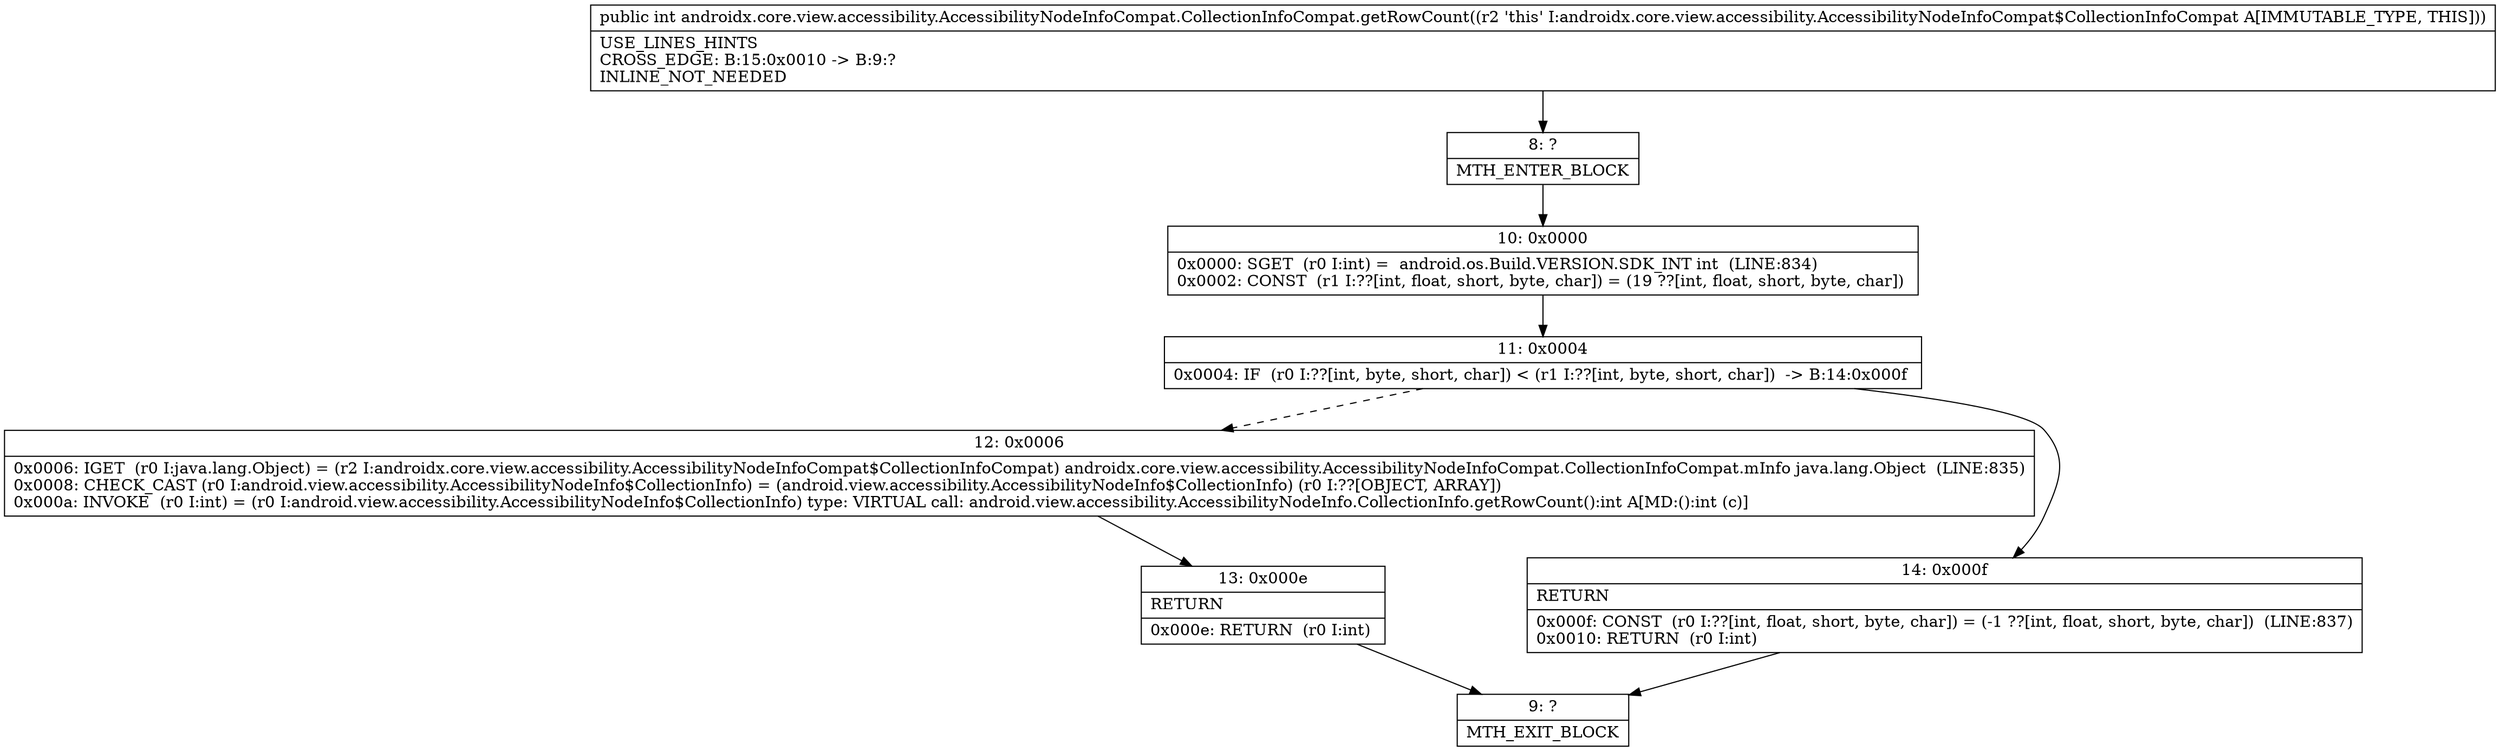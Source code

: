 digraph "CFG forandroidx.core.view.accessibility.AccessibilityNodeInfoCompat.CollectionInfoCompat.getRowCount()I" {
Node_8 [shape=record,label="{8\:\ ?|MTH_ENTER_BLOCK\l}"];
Node_10 [shape=record,label="{10\:\ 0x0000|0x0000: SGET  (r0 I:int) =  android.os.Build.VERSION.SDK_INT int  (LINE:834)\l0x0002: CONST  (r1 I:??[int, float, short, byte, char]) = (19 ??[int, float, short, byte, char]) \l}"];
Node_11 [shape=record,label="{11\:\ 0x0004|0x0004: IF  (r0 I:??[int, byte, short, char]) \< (r1 I:??[int, byte, short, char])  \-\> B:14:0x000f \l}"];
Node_12 [shape=record,label="{12\:\ 0x0006|0x0006: IGET  (r0 I:java.lang.Object) = (r2 I:androidx.core.view.accessibility.AccessibilityNodeInfoCompat$CollectionInfoCompat) androidx.core.view.accessibility.AccessibilityNodeInfoCompat.CollectionInfoCompat.mInfo java.lang.Object  (LINE:835)\l0x0008: CHECK_CAST (r0 I:android.view.accessibility.AccessibilityNodeInfo$CollectionInfo) = (android.view.accessibility.AccessibilityNodeInfo$CollectionInfo) (r0 I:??[OBJECT, ARRAY]) \l0x000a: INVOKE  (r0 I:int) = (r0 I:android.view.accessibility.AccessibilityNodeInfo$CollectionInfo) type: VIRTUAL call: android.view.accessibility.AccessibilityNodeInfo.CollectionInfo.getRowCount():int A[MD:():int (c)]\l}"];
Node_13 [shape=record,label="{13\:\ 0x000e|RETURN\l|0x000e: RETURN  (r0 I:int) \l}"];
Node_9 [shape=record,label="{9\:\ ?|MTH_EXIT_BLOCK\l}"];
Node_14 [shape=record,label="{14\:\ 0x000f|RETURN\l|0x000f: CONST  (r0 I:??[int, float, short, byte, char]) = (\-1 ??[int, float, short, byte, char])  (LINE:837)\l0x0010: RETURN  (r0 I:int) \l}"];
MethodNode[shape=record,label="{public int androidx.core.view.accessibility.AccessibilityNodeInfoCompat.CollectionInfoCompat.getRowCount((r2 'this' I:androidx.core.view.accessibility.AccessibilityNodeInfoCompat$CollectionInfoCompat A[IMMUTABLE_TYPE, THIS]))  | USE_LINES_HINTS\lCROSS_EDGE: B:15:0x0010 \-\> B:9:?\lINLINE_NOT_NEEDED\l}"];
MethodNode -> Node_8;Node_8 -> Node_10;
Node_10 -> Node_11;
Node_11 -> Node_12[style=dashed];
Node_11 -> Node_14;
Node_12 -> Node_13;
Node_13 -> Node_9;
Node_14 -> Node_9;
}


